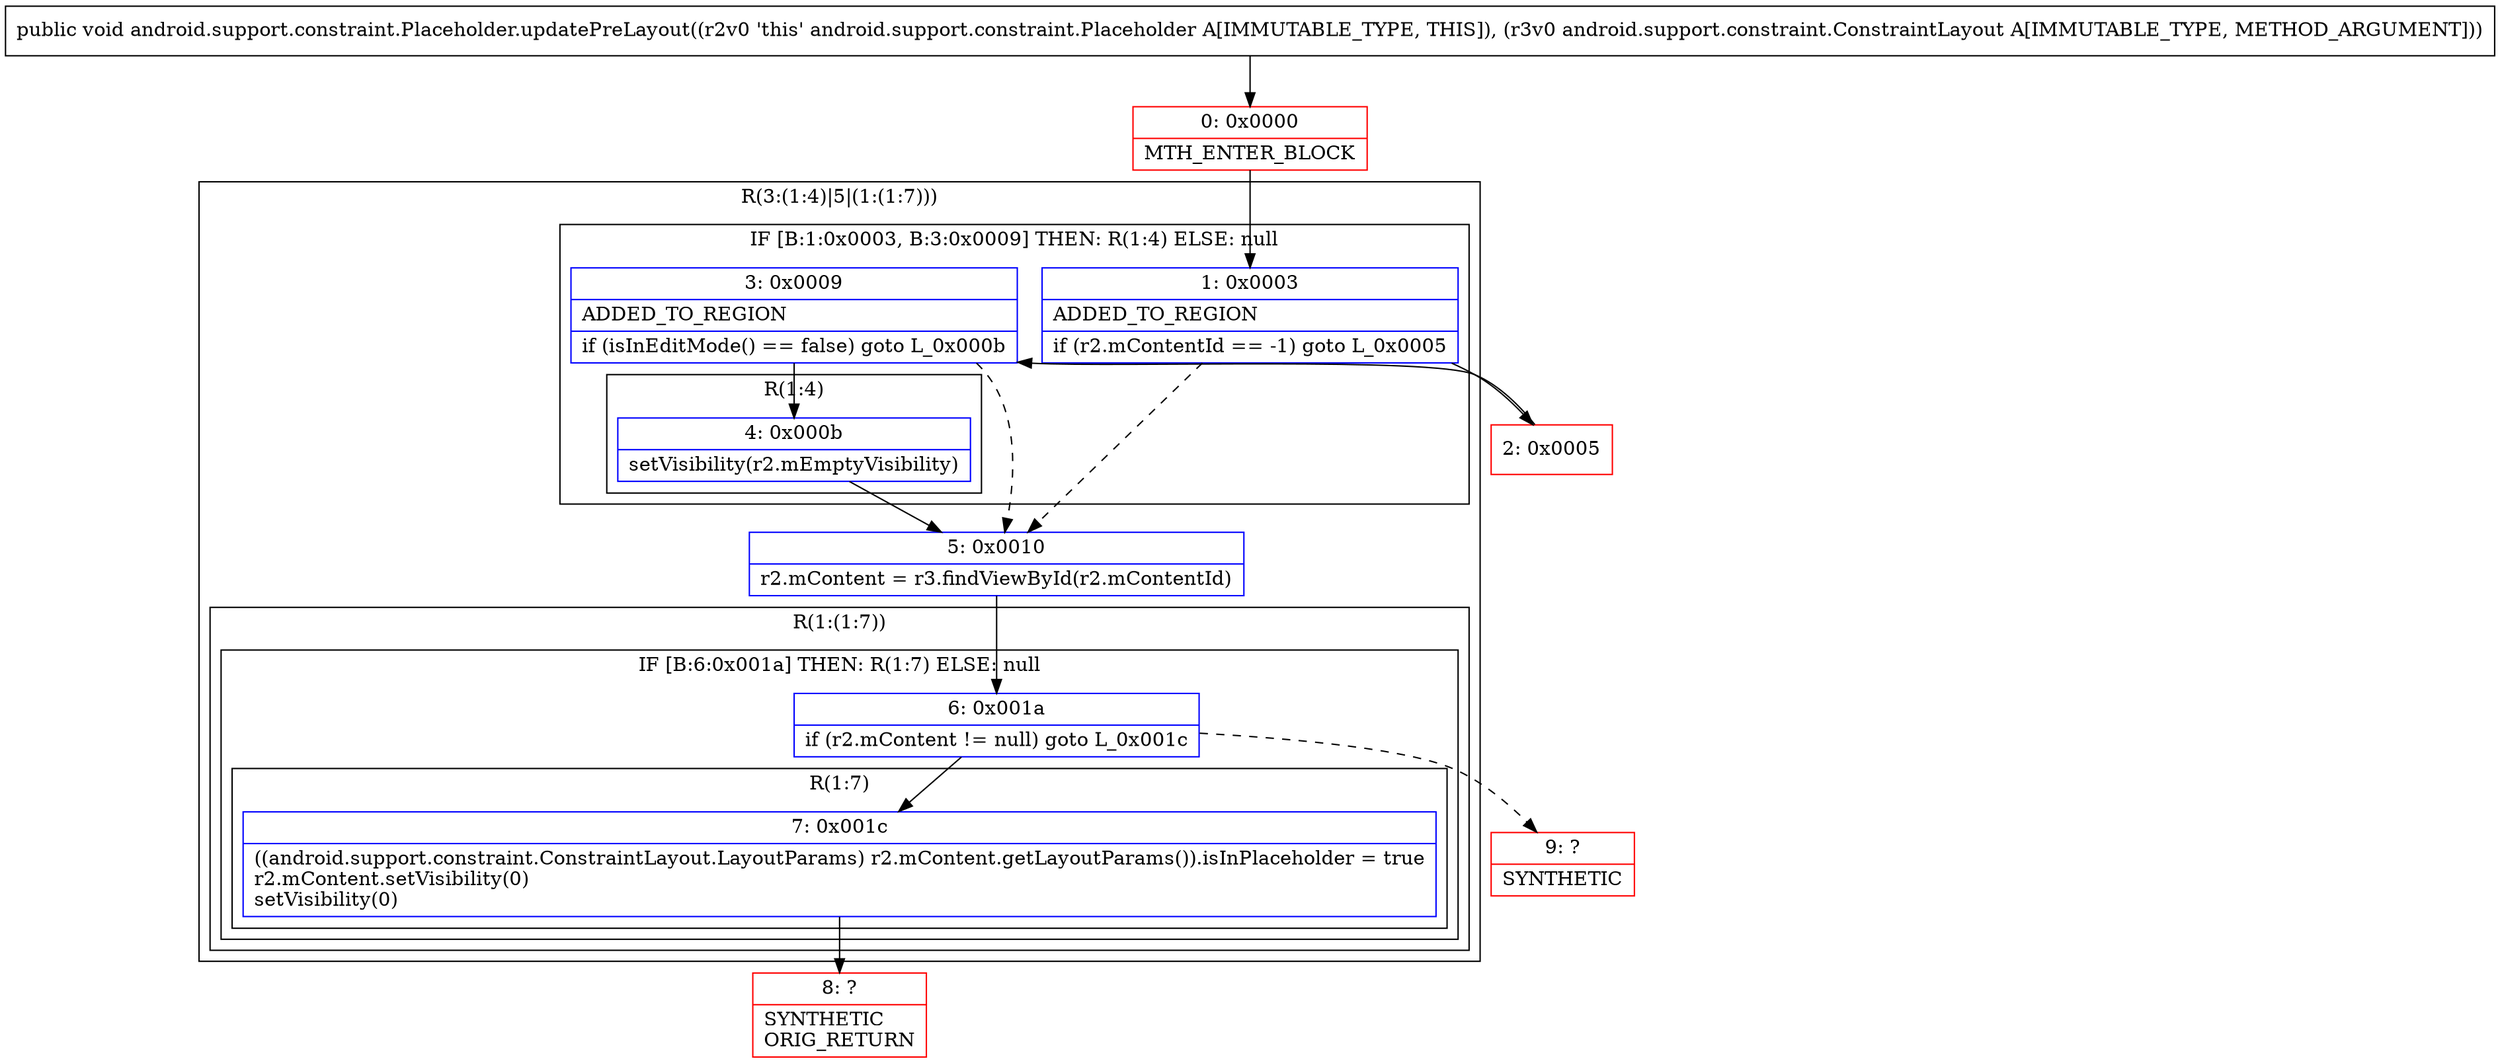 digraph "CFG forandroid.support.constraint.Placeholder.updatePreLayout(Landroid\/support\/constraint\/ConstraintLayout;)V" {
subgraph cluster_Region_602454007 {
label = "R(3:(1:4)|5|(1:(1:7)))";
node [shape=record,color=blue];
subgraph cluster_IfRegion_910668255 {
label = "IF [B:1:0x0003, B:3:0x0009] THEN: R(1:4) ELSE: null";
node [shape=record,color=blue];
Node_1 [shape=record,label="{1\:\ 0x0003|ADDED_TO_REGION\l|if (r2.mContentId == \-1) goto L_0x0005\l}"];
Node_3 [shape=record,label="{3\:\ 0x0009|ADDED_TO_REGION\l|if (isInEditMode() == false) goto L_0x000b\l}"];
subgraph cluster_Region_1263782321 {
label = "R(1:4)";
node [shape=record,color=blue];
Node_4 [shape=record,label="{4\:\ 0x000b|setVisibility(r2.mEmptyVisibility)\l}"];
}
}
Node_5 [shape=record,label="{5\:\ 0x0010|r2.mContent = r3.findViewById(r2.mContentId)\l}"];
subgraph cluster_Region_1834173163 {
label = "R(1:(1:7))";
node [shape=record,color=blue];
subgraph cluster_IfRegion_199362489 {
label = "IF [B:6:0x001a] THEN: R(1:7) ELSE: null";
node [shape=record,color=blue];
Node_6 [shape=record,label="{6\:\ 0x001a|if (r2.mContent != null) goto L_0x001c\l}"];
subgraph cluster_Region_2131539 {
label = "R(1:7)";
node [shape=record,color=blue];
Node_7 [shape=record,label="{7\:\ 0x001c|((android.support.constraint.ConstraintLayout.LayoutParams) r2.mContent.getLayoutParams()).isInPlaceholder = true\lr2.mContent.setVisibility(0)\lsetVisibility(0)\l}"];
}
}
}
}
Node_0 [shape=record,color=red,label="{0\:\ 0x0000|MTH_ENTER_BLOCK\l}"];
Node_2 [shape=record,color=red,label="{2\:\ 0x0005}"];
Node_8 [shape=record,color=red,label="{8\:\ ?|SYNTHETIC\lORIG_RETURN\l}"];
Node_9 [shape=record,color=red,label="{9\:\ ?|SYNTHETIC\l}"];
MethodNode[shape=record,label="{public void android.support.constraint.Placeholder.updatePreLayout((r2v0 'this' android.support.constraint.Placeholder A[IMMUTABLE_TYPE, THIS]), (r3v0 android.support.constraint.ConstraintLayout A[IMMUTABLE_TYPE, METHOD_ARGUMENT])) }"];
MethodNode -> Node_0;
Node_1 -> Node_2;
Node_1 -> Node_5[style=dashed];
Node_3 -> Node_4;
Node_3 -> Node_5[style=dashed];
Node_4 -> Node_5;
Node_5 -> Node_6;
Node_6 -> Node_7;
Node_6 -> Node_9[style=dashed];
Node_7 -> Node_8;
Node_0 -> Node_1;
Node_2 -> Node_3;
}

